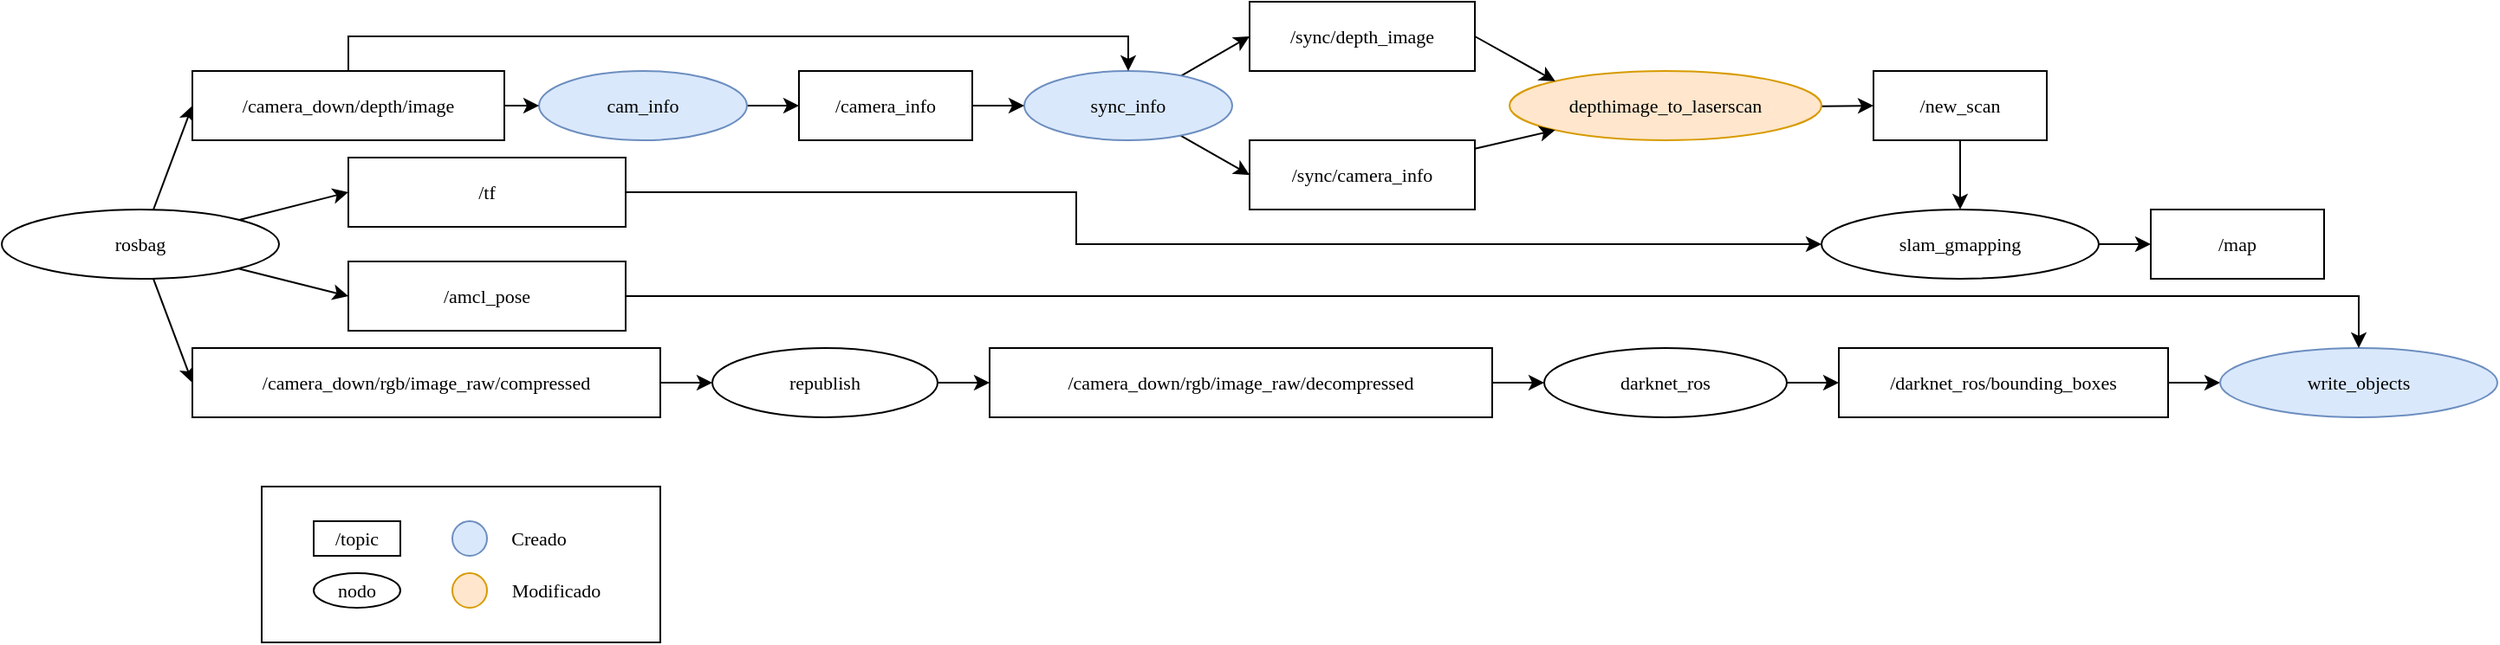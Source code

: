 <mxfile version="18.0.6" type="device"><diagram id="fPPNalM0r08poe5Iiu67" name="Page-1"><mxGraphModel dx="1350" dy="793" grid="1" gridSize="10" guides="1" tooltips="1" connect="1" arrows="1" fold="1" page="1" pageScale="1" pageWidth="3300" pageHeight="2339" math="0" shadow="0"><root><mxCell id="0"/><mxCell id="1" parent="0"/><mxCell id="fnSnRODj39kq67Ol94Vg-11" style="edgeStyle=none;rounded=0;orthogonalLoop=1;jettySize=auto;html=1;entryX=0;entryY=0.5;entryDx=0;entryDy=0;fontFamily=Poppins;fontSource=https%3A%2F%2Ffonts.googleapis.com%2Fcss%3Ffamily%3DPoppins;fontSize=11;" edge="1" parent="1" source="fnSnRODj39kq67Ol94Vg-1" target="fnSnRODj39kq67Ol94Vg-8"><mxGeometry relative="1" as="geometry"/></mxCell><mxCell id="fnSnRODj39kq67Ol94Vg-12" style="edgeStyle=none;rounded=0;orthogonalLoop=1;jettySize=auto;html=1;entryX=0;entryY=0.5;entryDx=0;entryDy=0;fontFamily=Poppins;fontSource=https%3A%2F%2Ffonts.googleapis.com%2Fcss%3Ffamily%3DPoppins;fontSize=11;" edge="1" parent="1" source="fnSnRODj39kq67Ol94Vg-1" target="fnSnRODj39kq67Ol94Vg-9"><mxGeometry relative="1" as="geometry"/></mxCell><mxCell id="fnSnRODj39kq67Ol94Vg-32" style="edgeStyle=none;rounded=0;orthogonalLoop=1;jettySize=auto;html=1;entryX=0;entryY=0.5;entryDx=0;entryDy=0;fontFamily=Poppins;fontSource=https%3A%2F%2Ffonts.googleapis.com%2Fcss%3Ffamily%3DPoppins;fontSize=11;" edge="1" parent="1" source="fnSnRODj39kq67Ol94Vg-1" target="fnSnRODj39kq67Ol94Vg-31"><mxGeometry relative="1" as="geometry"/></mxCell><mxCell id="fnSnRODj39kq67Ol94Vg-48" style="rounded=0;orthogonalLoop=1;jettySize=auto;html=1;entryX=0;entryY=0.5;entryDx=0;entryDy=0;fontFamily=Poppins;fontSource=https%3A%2F%2Ffonts.googleapis.com%2Fcss%3Ffamily%3DPoppins;fontSize=11;" edge="1" parent="1" source="fnSnRODj39kq67Ol94Vg-1" target="fnSnRODj39kq67Ol94Vg-47"><mxGeometry relative="1" as="geometry"/></mxCell><mxCell id="fnSnRODj39kq67Ol94Vg-1" value="&lt;font data-font-src=&quot;https://fonts.googleapis.com/css?family=Poppins&quot; style=&quot;font-size: 11px;&quot;&gt;rosbag&lt;/font&gt;" style="ellipse;whiteSpace=wrap;html=1;fontFamily=Poppins;fontSource=https%3A%2F%2Ffonts.googleapis.com%2Fcss%3Ffamily%3DPoppins;fontSize=11;" vertex="1" parent="1"><mxGeometry x="200" y="240" width="160" height="40" as="geometry"/></mxCell><mxCell id="fnSnRODj39kq67Ol94Vg-15" style="edgeStyle=none;rounded=0;orthogonalLoop=1;jettySize=auto;html=1;exitX=1;exitY=0.5;exitDx=0;exitDy=0;entryX=0;entryY=0.5;entryDx=0;entryDy=0;fontFamily=Poppins;fontSource=https%3A%2F%2Ffonts.googleapis.com%2Fcss%3Ffamily%3DPoppins;fontSize=11;" edge="1" parent="1" source="fnSnRODj39kq67Ol94Vg-2" target="fnSnRODj39kq67Ol94Vg-14"><mxGeometry relative="1" as="geometry"/></mxCell><mxCell id="fnSnRODj39kq67Ol94Vg-2" value="cam_info" style="ellipse;whiteSpace=wrap;html=1;fontFamily=Poppins;fontSource=https%3A%2F%2Ffonts.googleapis.com%2Fcss%3Ffamily%3DPoppins;fontSize=11;fillColor=#dae8fc;strokeColor=#6c8ebf;" vertex="1" parent="1"><mxGeometry x="510" y="160" width="120" height="40" as="geometry"/></mxCell><mxCell id="fnSnRODj39kq67Ol94Vg-20" style="rounded=0;orthogonalLoop=1;jettySize=auto;html=1;entryX=0;entryY=0.5;entryDx=0;entryDy=0;fontFamily=Poppins;fontSource=https%3A%2F%2Ffonts.googleapis.com%2Fcss%3Ffamily%3DPoppins;fontSize=11;" edge="1" parent="1" source="fnSnRODj39kq67Ol94Vg-3" target="fnSnRODj39kq67Ol94Vg-18"><mxGeometry relative="1" as="geometry"/></mxCell><mxCell id="fnSnRODj39kq67Ol94Vg-21" style="edgeStyle=none;rounded=0;orthogonalLoop=1;jettySize=auto;html=1;entryX=0;entryY=0.5;entryDx=0;entryDy=0;fontFamily=Poppins;fontSource=https%3A%2F%2Ffonts.googleapis.com%2Fcss%3Ffamily%3DPoppins;fontSize=11;" edge="1" parent="1" source="fnSnRODj39kq67Ol94Vg-3" target="fnSnRODj39kq67Ol94Vg-19"><mxGeometry relative="1" as="geometry"/></mxCell><mxCell id="fnSnRODj39kq67Ol94Vg-3" value="sync_info" style="ellipse;whiteSpace=wrap;html=1;fontFamily=Poppins;fontSource=https%3A%2F%2Ffonts.googleapis.com%2Fcss%3Ffamily%3DPoppins;fontSize=11;fillColor=#dae8fc;strokeColor=#6c8ebf;" vertex="1" parent="1"><mxGeometry x="790" y="160" width="120" height="40" as="geometry"/></mxCell><mxCell id="fnSnRODj39kq67Ol94Vg-25" style="edgeStyle=none;rounded=0;orthogonalLoop=1;jettySize=auto;html=1;entryX=0;entryY=0.5;entryDx=0;entryDy=0;fontFamily=Poppins;fontSource=https%3A%2F%2Ffonts.googleapis.com%2Fcss%3Ffamily%3DPoppins;fontSize=11;" edge="1" parent="1" source="fnSnRODj39kq67Ol94Vg-4" target="fnSnRODj39kq67Ol94Vg-24"><mxGeometry relative="1" as="geometry"/></mxCell><mxCell id="fnSnRODj39kq67Ol94Vg-4" value="depthimage_to_laserscan" style="ellipse;whiteSpace=wrap;html=1;fontFamily=Poppins;fontSource=https%3A%2F%2Ffonts.googleapis.com%2Fcss%3Ffamily%3DPoppins;fontSize=11;fillColor=#ffe6cc;strokeColor=#d79b00;" vertex="1" parent="1"><mxGeometry x="1070" y="160" width="180" height="40" as="geometry"/></mxCell><mxCell id="fnSnRODj39kq67Ol94Vg-13" style="edgeStyle=none;rounded=0;orthogonalLoop=1;jettySize=auto;html=1;fontFamily=Poppins;fontSource=https%3A%2F%2Ffonts.googleapis.com%2Fcss%3Ffamily%3DPoppins;fontSize=11;" edge="1" parent="1" source="fnSnRODj39kq67Ol94Vg-8" target="fnSnRODj39kq67Ol94Vg-2"><mxGeometry relative="1" as="geometry"/></mxCell><mxCell id="fnSnRODj39kq67Ol94Vg-17" style="edgeStyle=orthogonalEdgeStyle;rounded=0;orthogonalLoop=1;jettySize=auto;html=1;entryX=0.5;entryY=0;entryDx=0;entryDy=0;fontFamily=Poppins;fontSource=https%3A%2F%2Ffonts.googleapis.com%2Fcss%3Ffamily%3DPoppins;fontSize=11;" edge="1" parent="1" source="fnSnRODj39kq67Ol94Vg-8" target="fnSnRODj39kq67Ol94Vg-3"><mxGeometry relative="1" as="geometry"><Array as="points"><mxPoint x="400" y="140"/><mxPoint x="850" y="140"/></Array></mxGeometry></mxCell><mxCell id="fnSnRODj39kq67Ol94Vg-8" value="/camera_down/depth/image" style="rounded=0;whiteSpace=wrap;html=1;fontFamily=Poppins;fontSource=https%3A%2F%2Ffonts.googleapis.com%2Fcss%3Ffamily%3DPoppins;fontSize=11;" vertex="1" parent="1"><mxGeometry x="310" y="160" width="180" height="40" as="geometry"/></mxCell><mxCell id="fnSnRODj39kq67Ol94Vg-56" style="edgeStyle=orthogonalEdgeStyle;rounded=0;orthogonalLoop=1;jettySize=auto;html=1;entryX=0;entryY=0.5;entryDx=0;entryDy=0;fontFamily=Poppins;fontSource=https%3A%2F%2Ffonts.googleapis.com%2Fcss%3Ffamily%3DPoppins;fontSize=11;" edge="1" parent="1" source="fnSnRODj39kq67Ol94Vg-9" target="fnSnRODj39kq67Ol94Vg-55"><mxGeometry relative="1" as="geometry"/></mxCell><mxCell id="fnSnRODj39kq67Ol94Vg-9" value="/camera_down/rgb/image_raw/compressed" style="rounded=0;whiteSpace=wrap;html=1;fontFamily=Poppins;fontSource=https%3A%2F%2Ffonts.googleapis.com%2Fcss%3Ffamily%3DPoppins;fontSize=11;" vertex="1" parent="1"><mxGeometry x="310" y="320" width="270" height="40" as="geometry"/></mxCell><mxCell id="fnSnRODj39kq67Ol94Vg-16" style="edgeStyle=none;rounded=0;orthogonalLoop=1;jettySize=auto;html=1;exitX=1;exitY=0.5;exitDx=0;exitDy=0;entryX=0;entryY=0.5;entryDx=0;entryDy=0;fontFamily=Poppins;fontSource=https%3A%2F%2Ffonts.googleapis.com%2Fcss%3Ffamily%3DPoppins;fontSize=11;" edge="1" parent="1" source="fnSnRODj39kq67Ol94Vg-14" target="fnSnRODj39kq67Ol94Vg-3"><mxGeometry relative="1" as="geometry"/></mxCell><mxCell id="fnSnRODj39kq67Ol94Vg-14" value="/camera_info" style="rounded=0;whiteSpace=wrap;html=1;fontFamily=Poppins;fontSource=https%3A%2F%2Ffonts.googleapis.com%2Fcss%3Ffamily%3DPoppins;fontSize=11;" vertex="1" parent="1"><mxGeometry x="660" y="160" width="100" height="40" as="geometry"/></mxCell><mxCell id="fnSnRODj39kq67Ol94Vg-22" style="edgeStyle=none;rounded=0;orthogonalLoop=1;jettySize=auto;html=1;exitX=1;exitY=0.5;exitDx=0;exitDy=0;entryX=0;entryY=0;entryDx=0;entryDy=0;fontFamily=Poppins;fontSource=https%3A%2F%2Ffonts.googleapis.com%2Fcss%3Ffamily%3DPoppins;fontSize=11;" edge="1" parent="1" source="fnSnRODj39kq67Ol94Vg-18" target="fnSnRODj39kq67Ol94Vg-4"><mxGeometry relative="1" as="geometry"/></mxCell><mxCell id="fnSnRODj39kq67Ol94Vg-18" value="/sync/depth_image" style="rounded=0;whiteSpace=wrap;html=1;fontFamily=Poppins;fontSource=https%3A%2F%2Ffonts.googleapis.com%2Fcss%3Ffamily%3DPoppins;fontSize=11;" vertex="1" parent="1"><mxGeometry x="920" y="120" width="130" height="40" as="geometry"/></mxCell><mxCell id="fnSnRODj39kq67Ol94Vg-23" style="edgeStyle=none;rounded=0;orthogonalLoop=1;jettySize=auto;html=1;entryX=0;entryY=1;entryDx=0;entryDy=0;fontFamily=Poppins;fontSource=https%3A%2F%2Ffonts.googleapis.com%2Fcss%3Ffamily%3DPoppins;fontSize=11;" edge="1" parent="1" source="fnSnRODj39kq67Ol94Vg-19" target="fnSnRODj39kq67Ol94Vg-4"><mxGeometry relative="1" as="geometry"/></mxCell><mxCell id="fnSnRODj39kq67Ol94Vg-19" value="/sync/camera_info" style="rounded=0;whiteSpace=wrap;html=1;fontFamily=Poppins;fontSource=https%3A%2F%2Ffonts.googleapis.com%2Fcss%3Ffamily%3DPoppins;fontSize=11;" vertex="1" parent="1"><mxGeometry x="920" y="200" width="130" height="40" as="geometry"/></mxCell><mxCell id="fnSnRODj39kq67Ol94Vg-50" style="edgeStyle=none;rounded=0;orthogonalLoop=1;jettySize=auto;html=1;entryX=0.5;entryY=0;entryDx=0;entryDy=0;fontFamily=Poppins;fontSource=https%3A%2F%2Ffonts.googleapis.com%2Fcss%3Ffamily%3DPoppins;fontSize=11;" edge="1" parent="1" source="fnSnRODj39kq67Ol94Vg-24" target="fnSnRODj39kq67Ol94Vg-49"><mxGeometry relative="1" as="geometry"/></mxCell><mxCell id="fnSnRODj39kq67Ol94Vg-24" value="/new_scan" style="rounded=0;whiteSpace=wrap;html=1;fontFamily=Poppins;fontSource=https%3A%2F%2Ffonts.googleapis.com%2Fcss%3Ffamily%3DPoppins;fontSize=11;" vertex="1" parent="1"><mxGeometry x="1280" y="160" width="100" height="40" as="geometry"/></mxCell><mxCell id="fnSnRODj39kq67Ol94Vg-60" style="edgeStyle=orthogonalEdgeStyle;rounded=0;orthogonalLoop=1;jettySize=auto;html=1;entryX=0;entryY=0.5;entryDx=0;entryDy=0;fontFamily=Poppins;fontSource=https%3A%2F%2Ffonts.googleapis.com%2Fcss%3Ffamily%3DPoppins;fontSize=11;" edge="1" parent="1" source="fnSnRODj39kq67Ol94Vg-26" target="fnSnRODj39kq67Ol94Vg-28"><mxGeometry relative="1" as="geometry"/></mxCell><mxCell id="fnSnRODj39kq67Ol94Vg-26" value="darknet_ros" style="ellipse;whiteSpace=wrap;html=1;fontFamily=Poppins;fontSource=https%3A%2F%2Ffonts.googleapis.com%2Fcss%3Ffamily%3DPoppins;fontSize=11;" vertex="1" parent="1"><mxGeometry x="1090" y="320" width="140" height="40" as="geometry"/></mxCell><mxCell id="fnSnRODj39kq67Ol94Vg-33" style="edgeStyle=none;rounded=0;orthogonalLoop=1;jettySize=auto;html=1;entryX=0;entryY=0.5;entryDx=0;entryDy=0;fontFamily=Poppins;fontSource=https%3A%2F%2Ffonts.googleapis.com%2Fcss%3Ffamily%3DPoppins;fontSize=11;" edge="1" parent="1" source="fnSnRODj39kq67Ol94Vg-28" target="fnSnRODj39kq67Ol94Vg-30"><mxGeometry relative="1" as="geometry"/></mxCell><mxCell id="fnSnRODj39kq67Ol94Vg-28" value="/darknet_ros/bounding_boxes" style="rounded=0;whiteSpace=wrap;html=1;fontFamily=Poppins;fontSource=https%3A%2F%2Ffonts.googleapis.com%2Fcss%3Ffamily%3DPoppins;fontSize=11;" vertex="1" parent="1"><mxGeometry x="1260" y="320" width="190" height="40" as="geometry"/></mxCell><mxCell id="fnSnRODj39kq67Ol94Vg-30" value="write_objects" style="ellipse;whiteSpace=wrap;html=1;fontFamily=Poppins;fontSource=https%3A%2F%2Ffonts.googleapis.com%2Fcss%3Ffamily%3DPoppins;fontSize=11;fillColor=#dae8fc;strokeColor=#6c8ebf;" vertex="1" parent="1"><mxGeometry x="1480" y="320" width="160" height="40" as="geometry"/></mxCell><mxCell id="fnSnRODj39kq67Ol94Vg-35" style="edgeStyle=orthogonalEdgeStyle;rounded=0;orthogonalLoop=1;jettySize=auto;html=1;entryX=0.5;entryY=0;entryDx=0;entryDy=0;fontFamily=Poppins;fontSource=https%3A%2F%2Ffonts.googleapis.com%2Fcss%3Ffamily%3DPoppins;fontSize=11;" edge="1" parent="1" source="fnSnRODj39kq67Ol94Vg-31" target="fnSnRODj39kq67Ol94Vg-30"><mxGeometry relative="1" as="geometry"/></mxCell><mxCell id="fnSnRODj39kq67Ol94Vg-31" value="/amcl_pose" style="rounded=0;whiteSpace=wrap;html=1;fontFamily=Poppins;fontSource=https%3A%2F%2Ffonts.googleapis.com%2Fcss%3Ffamily%3DPoppins;fontSize=11;" vertex="1" parent="1"><mxGeometry x="400" y="270" width="160" height="40" as="geometry"/></mxCell><mxCell id="fnSnRODj39kq67Ol94Vg-37" value="/topic" style="rounded=0;whiteSpace=wrap;html=1;fontFamily=Poppins;fontSource=https%3A%2F%2Ffonts.googleapis.com%2Fcss%3Ffamily%3DPoppins;fontSize=11;" vertex="1" parent="1"><mxGeometry x="380" y="420" width="50" height="20" as="geometry"/></mxCell><mxCell id="fnSnRODj39kq67Ol94Vg-38" value="nodo" style="ellipse;whiteSpace=wrap;html=1;fontFamily=Poppins;fontSource=https%3A%2F%2Ffonts.googleapis.com%2Fcss%3Ffamily%3DPoppins;fontSize=11;" vertex="1" parent="1"><mxGeometry x="380" y="450" width="50" height="20" as="geometry"/></mxCell><mxCell id="fnSnRODj39kq67Ol94Vg-40" value="" style="ellipse;whiteSpace=wrap;html=1;aspect=fixed;fontFamily=Poppins;fontSource=https%3A%2F%2Ffonts.googleapis.com%2Fcss%3Ffamily%3DPoppins;fontSize=11;fillColor=#dae8fc;strokeColor=#6c8ebf;" vertex="1" parent="1"><mxGeometry x="460" y="420" width="20" height="20" as="geometry"/></mxCell><mxCell id="fnSnRODj39kq67Ol94Vg-41" value="Creado" style="text;html=1;strokeColor=none;fillColor=none;align=center;verticalAlign=middle;whiteSpace=wrap;rounded=0;fontFamily=Poppins;fontSource=https%3A%2F%2Ffonts.googleapis.com%2Fcss%3Ffamily%3DPoppins;fontSize=11;" vertex="1" parent="1"><mxGeometry x="480" y="415" width="60" height="30" as="geometry"/></mxCell><mxCell id="fnSnRODj39kq67Ol94Vg-42" value="" style="ellipse;whiteSpace=wrap;html=1;aspect=fixed;fontFamily=Poppins;fontSource=https%3A%2F%2Ffonts.googleapis.com%2Fcss%3Ffamily%3DPoppins;fontSize=11;fillColor=#ffe6cc;strokeColor=#d79b00;" vertex="1" parent="1"><mxGeometry x="460" y="450" width="20" height="20" as="geometry"/></mxCell><mxCell id="fnSnRODj39kq67Ol94Vg-43" value="&lt;div align=&quot;center&quot;&gt;Modificado&lt;/div&gt;" style="text;html=1;strokeColor=none;fillColor=none;align=center;verticalAlign=middle;whiteSpace=wrap;rounded=0;fontFamily=Poppins;fontSource=https%3A%2F%2Ffonts.googleapis.com%2Fcss%3Ffamily%3DPoppins;fontSize=11;" vertex="1" parent="1"><mxGeometry x="480" y="445" width="80" height="30" as="geometry"/></mxCell><mxCell id="fnSnRODj39kq67Ol94Vg-45" value="" style="rounded=0;whiteSpace=wrap;html=1;fontFamily=Poppins;fontSource=https%3A%2F%2Ffonts.googleapis.com%2Fcss%3Ffamily%3DPoppins;fontSize=11;fillColor=none;" vertex="1" parent="1"><mxGeometry x="350" y="400" width="230" height="90" as="geometry"/></mxCell><mxCell id="fnSnRODj39kq67Ol94Vg-51" style="edgeStyle=orthogonalEdgeStyle;rounded=0;orthogonalLoop=1;jettySize=auto;html=1;entryX=0;entryY=0.5;entryDx=0;entryDy=0;fontFamily=Poppins;fontSource=https%3A%2F%2Ffonts.googleapis.com%2Fcss%3Ffamily%3DPoppins;fontSize=11;" edge="1" parent="1" source="fnSnRODj39kq67Ol94Vg-47" target="fnSnRODj39kq67Ol94Vg-49"><mxGeometry relative="1" as="geometry"><Array as="points"><mxPoint x="820" y="230"/><mxPoint x="820" y="260"/></Array></mxGeometry></mxCell><mxCell id="fnSnRODj39kq67Ol94Vg-47" value="/tf" style="rounded=0;whiteSpace=wrap;html=1;fontFamily=Poppins;fontSource=https%3A%2F%2Ffonts.googleapis.com%2Fcss%3Ffamily%3DPoppins;fontSize=11;" vertex="1" parent="1"><mxGeometry x="400" y="210" width="160" height="40" as="geometry"/></mxCell><mxCell id="fnSnRODj39kq67Ol94Vg-54" style="edgeStyle=orthogonalEdgeStyle;rounded=0;orthogonalLoop=1;jettySize=auto;html=1;entryX=0;entryY=0.5;entryDx=0;entryDy=0;fontFamily=Poppins;fontSource=https%3A%2F%2Ffonts.googleapis.com%2Fcss%3Ffamily%3DPoppins;fontSize=11;" edge="1" parent="1" source="fnSnRODj39kq67Ol94Vg-49" target="fnSnRODj39kq67Ol94Vg-53"><mxGeometry relative="1" as="geometry"/></mxCell><mxCell id="fnSnRODj39kq67Ol94Vg-49" value="slam_gmapping" style="ellipse;whiteSpace=wrap;html=1;fontFamily=Poppins;fontSource=https%3A%2F%2Ffonts.googleapis.com%2Fcss%3Ffamily%3DPoppins;fontSize=11;" vertex="1" parent="1"><mxGeometry x="1250" y="240" width="160" height="40" as="geometry"/></mxCell><mxCell id="fnSnRODj39kq67Ol94Vg-53" value="/map" style="rounded=0;whiteSpace=wrap;html=1;fontFamily=Poppins;fontSource=https%3A%2F%2Ffonts.googleapis.com%2Fcss%3Ffamily%3DPoppins;fontSize=11;" vertex="1" parent="1"><mxGeometry x="1440" y="240" width="100" height="40" as="geometry"/></mxCell><mxCell id="fnSnRODj39kq67Ol94Vg-58" style="edgeStyle=orthogonalEdgeStyle;rounded=0;orthogonalLoop=1;jettySize=auto;html=1;entryX=0;entryY=0.5;entryDx=0;entryDy=0;fontFamily=Poppins;fontSource=https%3A%2F%2Ffonts.googleapis.com%2Fcss%3Ffamily%3DPoppins;fontSize=11;" edge="1" parent="1" source="fnSnRODj39kq67Ol94Vg-55" target="fnSnRODj39kq67Ol94Vg-57"><mxGeometry relative="1" as="geometry"/></mxCell><mxCell id="fnSnRODj39kq67Ol94Vg-55" value="republish" style="ellipse;whiteSpace=wrap;html=1;fontFamily=Poppins;fontSource=https%3A%2F%2Ffonts.googleapis.com%2Fcss%3Ffamily%3DPoppins;fontSize=11;" vertex="1" parent="1"><mxGeometry x="610" y="320" width="130" height="40" as="geometry"/></mxCell><mxCell id="fnSnRODj39kq67Ol94Vg-59" style="edgeStyle=orthogonalEdgeStyle;rounded=0;orthogonalLoop=1;jettySize=auto;html=1;fontFamily=Poppins;fontSource=https%3A%2F%2Ffonts.googleapis.com%2Fcss%3Ffamily%3DPoppins;fontSize=11;" edge="1" parent="1" source="fnSnRODj39kq67Ol94Vg-57" target="fnSnRODj39kq67Ol94Vg-26"><mxGeometry relative="1" as="geometry"/></mxCell><mxCell id="fnSnRODj39kq67Ol94Vg-57" value="/camera_down/rgb/image_raw/decompressed" style="rounded=0;whiteSpace=wrap;html=1;fontFamily=Poppins;fontSource=https%3A%2F%2Ffonts.googleapis.com%2Fcss%3Ffamily%3DPoppins;fontSize=11;" vertex="1" parent="1"><mxGeometry x="770" y="320" width="290" height="40" as="geometry"/></mxCell></root></mxGraphModel></diagram></mxfile>
